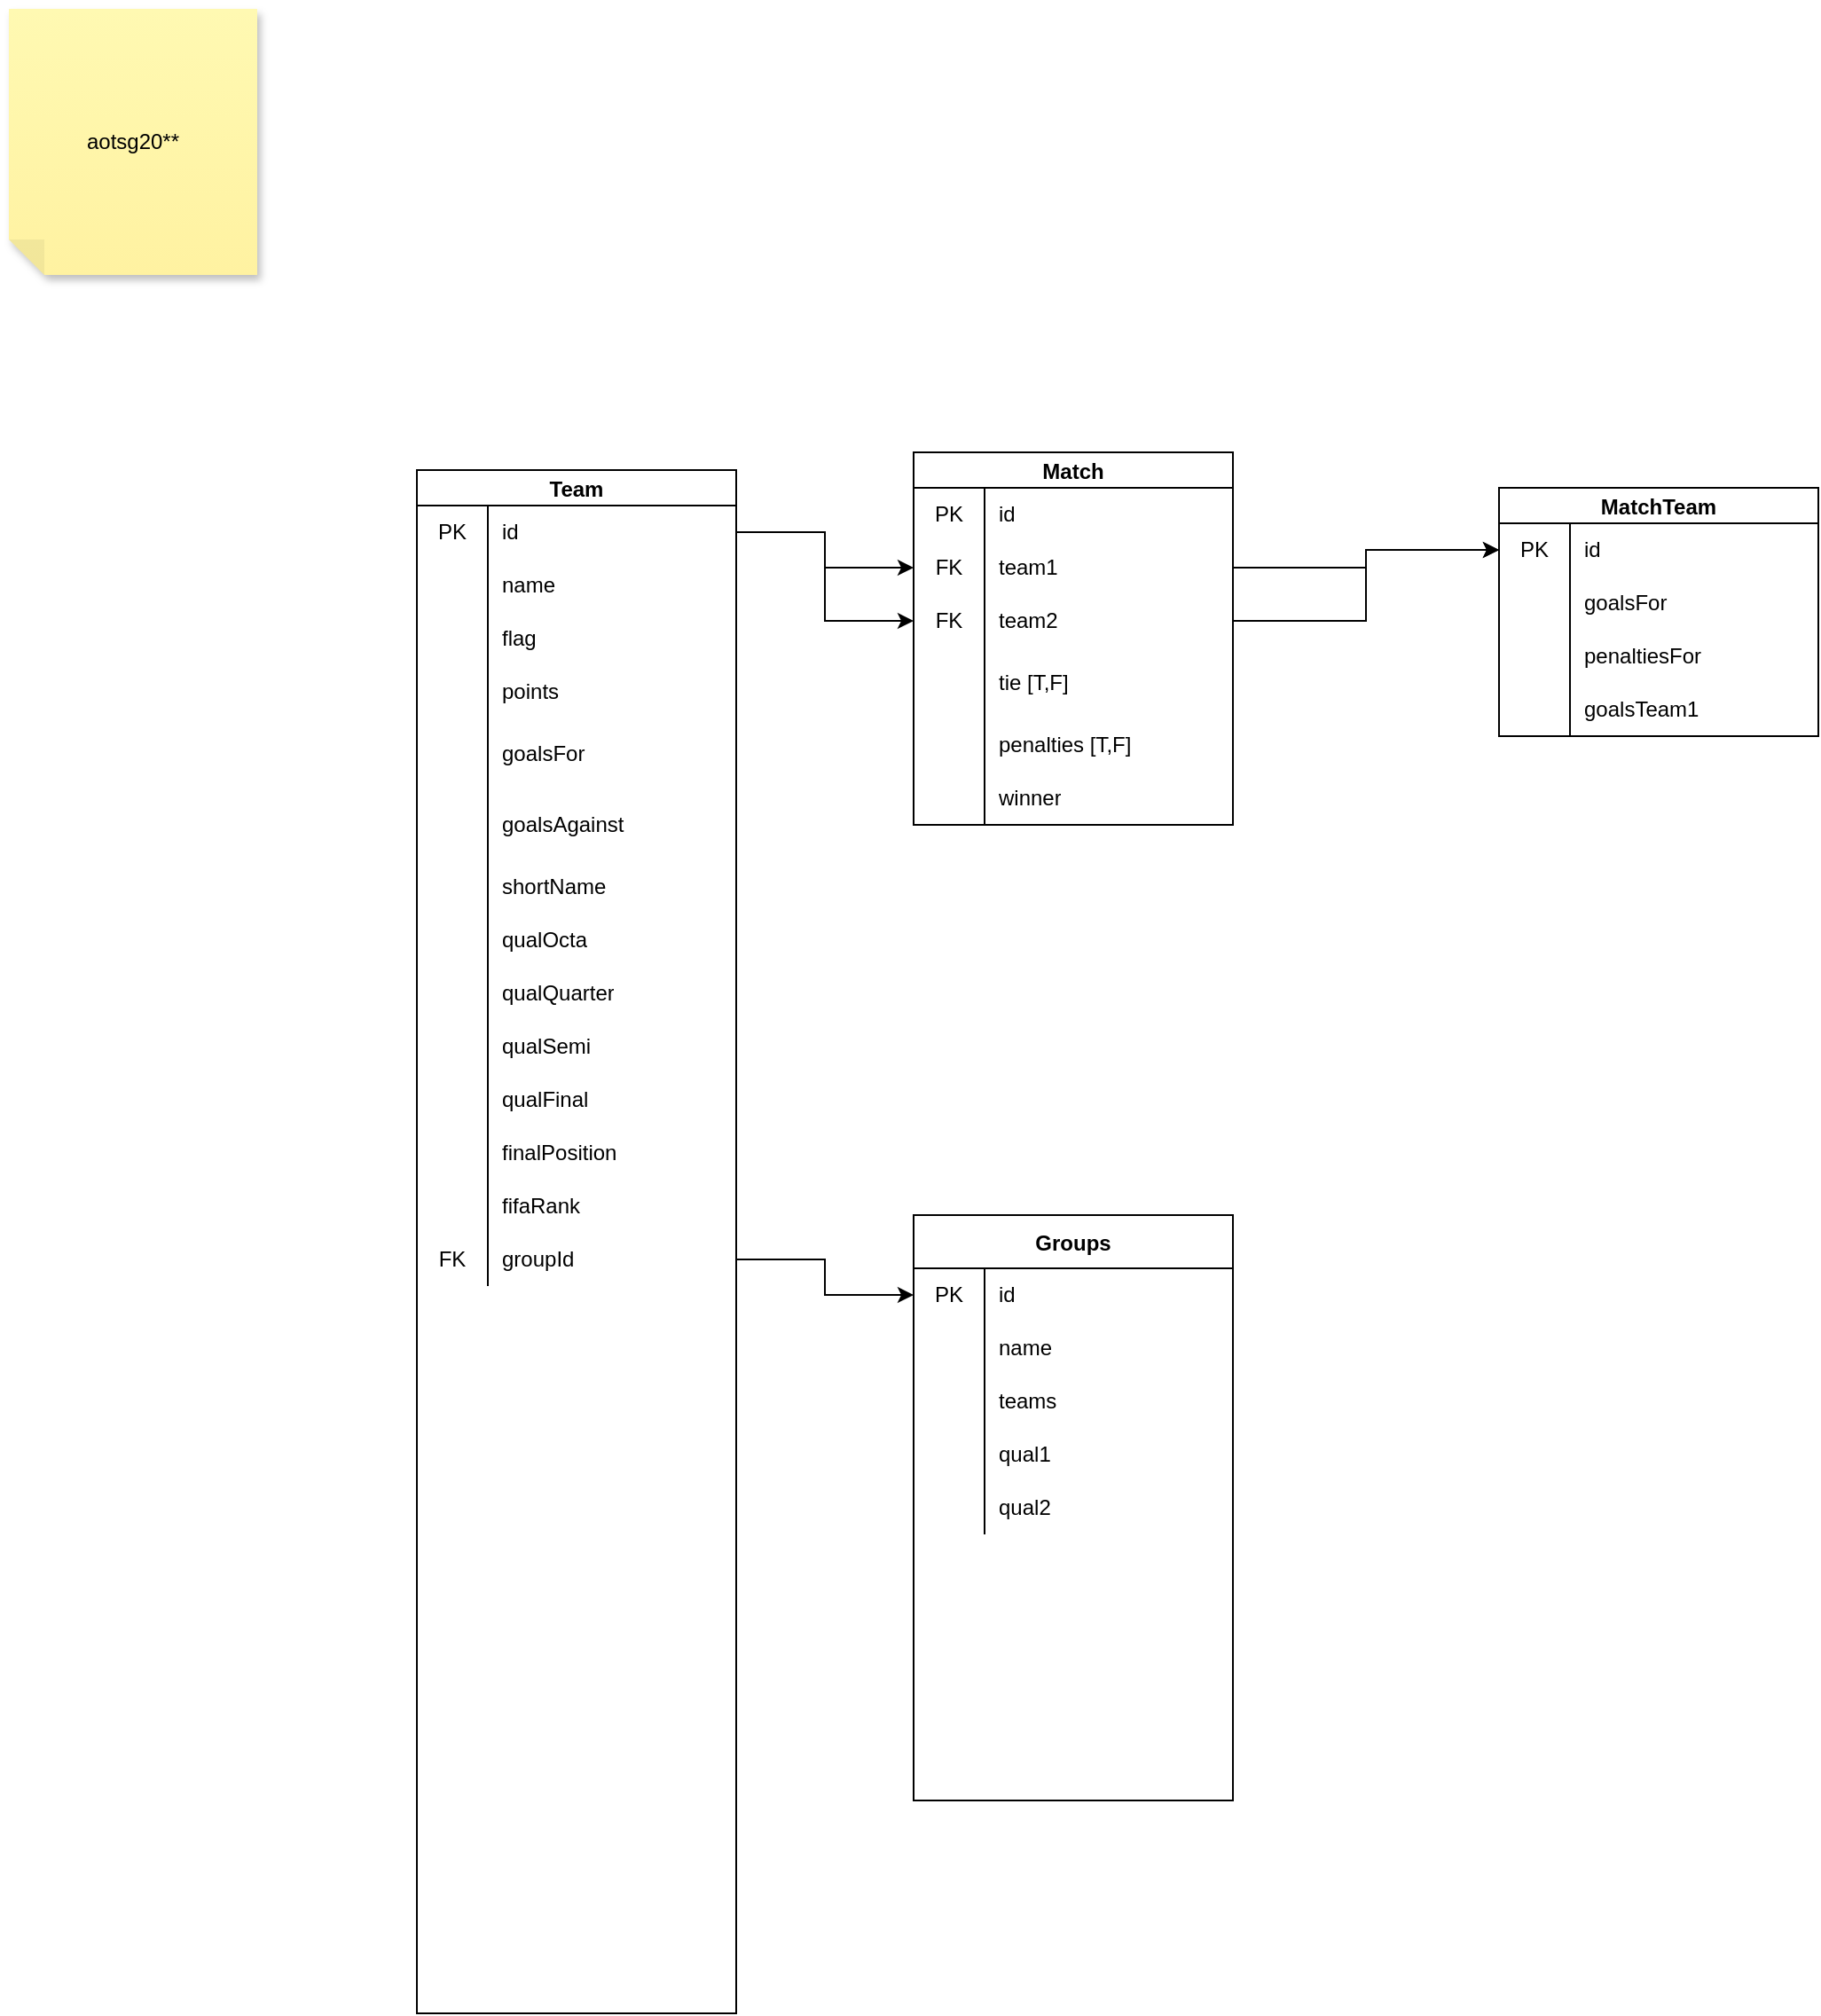 <mxfile version="20.2.3" type="device"><diagram id="C5RBs43oDa-KdzZeNtuy" name="Page-1"><mxGraphModel dx="2188" dy="1172" grid="1" gridSize="10" guides="1" tooltips="1" connect="1" arrows="1" fold="1" page="1" pageScale="1" pageWidth="827" pageHeight="1169" math="0" shadow="0"><root><mxCell id="WIyWlLk6GJQsqaUBKTNV-0"/><mxCell id="WIyWlLk6GJQsqaUBKTNV-1" parent="WIyWlLk6GJQsqaUBKTNV-0"/><mxCell id="It_M5-8uC_Bjknl0EUBr-2" value="Team" style="shape=table;startSize=20;container=1;collapsible=0;childLayout=tableLayout;fixedRows=1;rowLines=0;fontStyle=1;" vertex="1" parent="WIyWlLk6GJQsqaUBKTNV-1"><mxGeometry x="240" y="270" width="180" height="870" as="geometry"/></mxCell><mxCell id="It_M5-8uC_Bjknl0EUBr-3" value="" style="shape=tableRow;horizontal=0;startSize=0;swimlaneHead=0;swimlaneBody=0;top=0;left=0;bottom=0;right=0;collapsible=0;dropTarget=0;fillColor=none;points=[[0,0.5],[1,0.5]];portConstraint=eastwest;" vertex="1" parent="It_M5-8uC_Bjknl0EUBr-2"><mxGeometry y="20" width="180" height="30" as="geometry"/></mxCell><mxCell id="It_M5-8uC_Bjknl0EUBr-4" value="PK" style="shape=partialRectangle;html=1;whiteSpace=wrap;connectable=0;fillColor=none;top=0;left=0;bottom=0;right=0;overflow=hidden;pointerEvents=1;" vertex="1" parent="It_M5-8uC_Bjknl0EUBr-3"><mxGeometry width="40" height="30" as="geometry"><mxRectangle width="40" height="30" as="alternateBounds"/></mxGeometry></mxCell><mxCell id="It_M5-8uC_Bjknl0EUBr-5" value="id" style="shape=partialRectangle;html=1;whiteSpace=wrap;connectable=0;fillColor=none;top=0;left=0;bottom=0;right=0;align=left;spacingLeft=6;overflow=hidden;" vertex="1" parent="It_M5-8uC_Bjknl0EUBr-3"><mxGeometry x="40" width="140" height="30" as="geometry"><mxRectangle width="140" height="30" as="alternateBounds"/></mxGeometry></mxCell><mxCell id="It_M5-8uC_Bjknl0EUBr-6" value="" style="shape=tableRow;horizontal=0;startSize=0;swimlaneHead=0;swimlaneBody=0;top=0;left=0;bottom=0;right=0;collapsible=0;dropTarget=0;fillColor=none;points=[[0,0.5],[1,0.5]];portConstraint=eastwest;" vertex="1" parent="It_M5-8uC_Bjknl0EUBr-2"><mxGeometry y="50" width="180" height="30" as="geometry"/></mxCell><mxCell id="It_M5-8uC_Bjknl0EUBr-7" value="" style="shape=partialRectangle;html=1;whiteSpace=wrap;connectable=0;fillColor=none;top=0;left=0;bottom=0;right=0;overflow=hidden;" vertex="1" parent="It_M5-8uC_Bjknl0EUBr-6"><mxGeometry width="40" height="30" as="geometry"><mxRectangle width="40" height="30" as="alternateBounds"/></mxGeometry></mxCell><mxCell id="It_M5-8uC_Bjknl0EUBr-8" value="name" style="shape=partialRectangle;html=1;whiteSpace=wrap;connectable=0;fillColor=none;top=0;left=0;bottom=0;right=0;align=left;spacingLeft=6;overflow=hidden;" vertex="1" parent="It_M5-8uC_Bjknl0EUBr-6"><mxGeometry x="40" width="140" height="30" as="geometry"><mxRectangle width="140" height="30" as="alternateBounds"/></mxGeometry></mxCell><mxCell id="It_M5-8uC_Bjknl0EUBr-9" value="" style="shape=tableRow;horizontal=0;startSize=0;swimlaneHead=0;swimlaneBody=0;top=0;left=0;bottom=0;right=0;collapsible=0;dropTarget=0;fillColor=none;points=[[0,0.5],[1,0.5]];portConstraint=eastwest;" vertex="1" parent="It_M5-8uC_Bjknl0EUBr-2"><mxGeometry y="80" width="180" height="30" as="geometry"/></mxCell><mxCell id="It_M5-8uC_Bjknl0EUBr-10" value="" style="shape=partialRectangle;html=1;whiteSpace=wrap;connectable=0;fillColor=none;top=0;left=0;bottom=0;right=0;overflow=hidden;" vertex="1" parent="It_M5-8uC_Bjknl0EUBr-9"><mxGeometry width="40" height="30" as="geometry"><mxRectangle width="40" height="30" as="alternateBounds"/></mxGeometry></mxCell><mxCell id="It_M5-8uC_Bjknl0EUBr-11" value="flag" style="shape=partialRectangle;html=1;whiteSpace=wrap;connectable=0;fillColor=none;top=0;left=0;bottom=0;right=0;align=left;spacingLeft=6;overflow=hidden;" vertex="1" parent="It_M5-8uC_Bjknl0EUBr-9"><mxGeometry x="40" width="140" height="30" as="geometry"><mxRectangle width="140" height="30" as="alternateBounds"/></mxGeometry></mxCell><mxCell id="It_M5-8uC_Bjknl0EUBr-17" value="" style="shape=tableRow;horizontal=0;startSize=0;swimlaneHead=0;swimlaneBody=0;top=0;left=0;bottom=0;right=0;collapsible=0;dropTarget=0;fillColor=none;points=[[0,0.5],[1,0.5]];portConstraint=eastwest;" vertex="1" parent="It_M5-8uC_Bjknl0EUBr-2"><mxGeometry y="110" width="180" height="30" as="geometry"/></mxCell><mxCell id="It_M5-8uC_Bjknl0EUBr-18" value="" style="shape=partialRectangle;html=1;whiteSpace=wrap;connectable=0;fillColor=none;top=0;left=0;bottom=0;right=0;overflow=hidden;" vertex="1" parent="It_M5-8uC_Bjknl0EUBr-17"><mxGeometry width="40" height="30" as="geometry"><mxRectangle width="40" height="30" as="alternateBounds"/></mxGeometry></mxCell><mxCell id="It_M5-8uC_Bjknl0EUBr-19" value="points" style="shape=partialRectangle;html=1;whiteSpace=wrap;connectable=0;fillColor=none;top=0;left=0;bottom=0;right=0;align=left;spacingLeft=6;overflow=hidden;" vertex="1" parent="It_M5-8uC_Bjknl0EUBr-17"><mxGeometry x="40" width="140" height="30" as="geometry"><mxRectangle width="140" height="30" as="alternateBounds"/></mxGeometry></mxCell><mxCell id="It_M5-8uC_Bjknl0EUBr-20" value="" style="shape=tableRow;horizontal=0;startSize=0;swimlaneHead=0;swimlaneBody=0;top=0;left=0;bottom=0;right=0;collapsible=0;dropTarget=0;fillColor=none;points=[[0,0.5],[1,0.5]];portConstraint=eastwest;" vertex="1" parent="It_M5-8uC_Bjknl0EUBr-2"><mxGeometry y="140" width="180" height="40" as="geometry"/></mxCell><mxCell id="It_M5-8uC_Bjknl0EUBr-21" value="" style="shape=partialRectangle;html=1;whiteSpace=wrap;connectable=0;fillColor=none;top=0;left=0;bottom=0;right=0;overflow=hidden;" vertex="1" parent="It_M5-8uC_Bjknl0EUBr-20"><mxGeometry width="40" height="40" as="geometry"><mxRectangle width="40" height="40" as="alternateBounds"/></mxGeometry></mxCell><mxCell id="It_M5-8uC_Bjknl0EUBr-22" value="goalsFor" style="shape=partialRectangle;html=1;whiteSpace=wrap;connectable=0;fillColor=none;top=0;left=0;bottom=0;right=0;align=left;spacingLeft=6;overflow=hidden;" vertex="1" parent="It_M5-8uC_Bjknl0EUBr-20"><mxGeometry x="40" width="140" height="40" as="geometry"><mxRectangle width="140" height="40" as="alternateBounds"/></mxGeometry></mxCell><mxCell id="It_M5-8uC_Bjknl0EUBr-23" value="" style="shape=tableRow;horizontal=0;startSize=0;swimlaneHead=0;swimlaneBody=0;top=0;left=0;bottom=0;right=0;collapsible=0;dropTarget=0;fillColor=none;points=[[0,0.5],[1,0.5]];portConstraint=eastwest;" vertex="1" parent="It_M5-8uC_Bjknl0EUBr-2"><mxGeometry y="180" width="180" height="40" as="geometry"/></mxCell><mxCell id="It_M5-8uC_Bjknl0EUBr-24" value="" style="shape=partialRectangle;html=1;whiteSpace=wrap;connectable=0;fillColor=none;top=0;left=0;bottom=0;right=0;overflow=hidden;" vertex="1" parent="It_M5-8uC_Bjknl0EUBr-23"><mxGeometry width="40" height="40" as="geometry"><mxRectangle width="40" height="40" as="alternateBounds"/></mxGeometry></mxCell><mxCell id="It_M5-8uC_Bjknl0EUBr-25" value="goalsAgainst" style="shape=partialRectangle;html=1;whiteSpace=wrap;connectable=0;fillColor=none;top=0;left=0;bottom=0;right=0;align=left;spacingLeft=6;overflow=hidden;" vertex="1" parent="It_M5-8uC_Bjknl0EUBr-23"><mxGeometry x="40" width="140" height="40" as="geometry"><mxRectangle width="140" height="40" as="alternateBounds"/></mxGeometry></mxCell><mxCell id="It_M5-8uC_Bjknl0EUBr-26" value="" style="shape=tableRow;horizontal=0;startSize=0;swimlaneHead=0;swimlaneBody=0;top=0;left=0;bottom=0;right=0;collapsible=0;dropTarget=0;fillColor=none;points=[[0,0.5],[1,0.5]];portConstraint=eastwest;" vertex="1" parent="It_M5-8uC_Bjknl0EUBr-2"><mxGeometry y="220" width="180" height="30" as="geometry"/></mxCell><mxCell id="It_M5-8uC_Bjknl0EUBr-27" value="" style="shape=partialRectangle;html=1;whiteSpace=wrap;connectable=0;fillColor=none;top=0;left=0;bottom=0;right=0;overflow=hidden;" vertex="1" parent="It_M5-8uC_Bjknl0EUBr-26"><mxGeometry width="40" height="30" as="geometry"><mxRectangle width="40" height="30" as="alternateBounds"/></mxGeometry></mxCell><mxCell id="It_M5-8uC_Bjknl0EUBr-28" value="shortName" style="shape=partialRectangle;html=1;whiteSpace=wrap;connectable=0;fillColor=none;top=0;left=0;bottom=0;right=0;align=left;spacingLeft=6;overflow=hidden;" vertex="1" parent="It_M5-8uC_Bjknl0EUBr-26"><mxGeometry x="40" width="140" height="30" as="geometry"><mxRectangle width="140" height="30" as="alternateBounds"/></mxGeometry></mxCell><mxCell id="It_M5-8uC_Bjknl0EUBr-32" value="" style="shape=tableRow;horizontal=0;startSize=0;swimlaneHead=0;swimlaneBody=0;top=0;left=0;bottom=0;right=0;collapsible=0;dropTarget=0;fillColor=none;points=[[0,0.5],[1,0.5]];portConstraint=eastwest;" vertex="1" parent="It_M5-8uC_Bjknl0EUBr-2"><mxGeometry y="250" width="180" height="30" as="geometry"/></mxCell><mxCell id="It_M5-8uC_Bjknl0EUBr-33" value="" style="shape=partialRectangle;html=1;whiteSpace=wrap;connectable=0;fillColor=none;top=0;left=0;bottom=0;right=0;overflow=hidden;" vertex="1" parent="It_M5-8uC_Bjknl0EUBr-32"><mxGeometry width="40" height="30" as="geometry"><mxRectangle width="40" height="30" as="alternateBounds"/></mxGeometry></mxCell><mxCell id="It_M5-8uC_Bjknl0EUBr-34" value="qualOcta" style="shape=partialRectangle;html=1;whiteSpace=wrap;connectable=0;fillColor=none;top=0;left=0;bottom=0;right=0;align=left;spacingLeft=6;overflow=hidden;" vertex="1" parent="It_M5-8uC_Bjknl0EUBr-32"><mxGeometry x="40" width="140" height="30" as="geometry"><mxRectangle width="140" height="30" as="alternateBounds"/></mxGeometry></mxCell><mxCell id="It_M5-8uC_Bjknl0EUBr-35" value="" style="shape=tableRow;horizontal=0;startSize=0;swimlaneHead=0;swimlaneBody=0;top=0;left=0;bottom=0;right=0;collapsible=0;dropTarget=0;fillColor=none;points=[[0,0.5],[1,0.5]];portConstraint=eastwest;" vertex="1" parent="It_M5-8uC_Bjknl0EUBr-2"><mxGeometry y="280" width="180" height="30" as="geometry"/></mxCell><mxCell id="It_M5-8uC_Bjknl0EUBr-36" value="" style="shape=partialRectangle;html=1;whiteSpace=wrap;connectable=0;fillColor=none;top=0;left=0;bottom=0;right=0;overflow=hidden;" vertex="1" parent="It_M5-8uC_Bjknl0EUBr-35"><mxGeometry width="40" height="30" as="geometry"><mxRectangle width="40" height="30" as="alternateBounds"/></mxGeometry></mxCell><mxCell id="It_M5-8uC_Bjknl0EUBr-37" value="qualQuarter" style="shape=partialRectangle;html=1;whiteSpace=wrap;connectable=0;fillColor=none;top=0;left=0;bottom=0;right=0;align=left;spacingLeft=6;overflow=hidden;" vertex="1" parent="It_M5-8uC_Bjknl0EUBr-35"><mxGeometry x="40" width="140" height="30" as="geometry"><mxRectangle width="140" height="30" as="alternateBounds"/></mxGeometry></mxCell><mxCell id="It_M5-8uC_Bjknl0EUBr-38" value="" style="shape=tableRow;horizontal=0;startSize=0;swimlaneHead=0;swimlaneBody=0;top=0;left=0;bottom=0;right=0;collapsible=0;dropTarget=0;fillColor=none;points=[[0,0.5],[1,0.5]];portConstraint=eastwest;" vertex="1" parent="It_M5-8uC_Bjknl0EUBr-2"><mxGeometry y="310" width="180" height="30" as="geometry"/></mxCell><mxCell id="It_M5-8uC_Bjknl0EUBr-39" value="" style="shape=partialRectangle;html=1;whiteSpace=wrap;connectable=0;fillColor=none;top=0;left=0;bottom=0;right=0;overflow=hidden;" vertex="1" parent="It_M5-8uC_Bjknl0EUBr-38"><mxGeometry width="40" height="30" as="geometry"><mxRectangle width="40" height="30" as="alternateBounds"/></mxGeometry></mxCell><mxCell id="It_M5-8uC_Bjknl0EUBr-40" value="qualSemi" style="shape=partialRectangle;html=1;whiteSpace=wrap;connectable=0;fillColor=none;top=0;left=0;bottom=0;right=0;align=left;spacingLeft=6;overflow=hidden;" vertex="1" parent="It_M5-8uC_Bjknl0EUBr-38"><mxGeometry x="40" width="140" height="30" as="geometry"><mxRectangle width="140" height="30" as="alternateBounds"/></mxGeometry></mxCell><mxCell id="It_M5-8uC_Bjknl0EUBr-41" value="" style="shape=tableRow;horizontal=0;startSize=0;swimlaneHead=0;swimlaneBody=0;top=0;left=0;bottom=0;right=0;collapsible=0;dropTarget=0;fillColor=none;points=[[0,0.5],[1,0.5]];portConstraint=eastwest;" vertex="1" parent="It_M5-8uC_Bjknl0EUBr-2"><mxGeometry y="340" width="180" height="30" as="geometry"/></mxCell><mxCell id="It_M5-8uC_Bjknl0EUBr-42" value="" style="shape=partialRectangle;html=1;whiteSpace=wrap;connectable=0;fillColor=none;top=0;left=0;bottom=0;right=0;overflow=hidden;" vertex="1" parent="It_M5-8uC_Bjknl0EUBr-41"><mxGeometry width="40" height="30" as="geometry"><mxRectangle width="40" height="30" as="alternateBounds"/></mxGeometry></mxCell><mxCell id="It_M5-8uC_Bjknl0EUBr-43" value="qualFinal" style="shape=partialRectangle;html=1;whiteSpace=wrap;connectable=0;fillColor=none;top=0;left=0;bottom=0;right=0;align=left;spacingLeft=6;overflow=hidden;" vertex="1" parent="It_M5-8uC_Bjknl0EUBr-41"><mxGeometry x="40" width="140" height="30" as="geometry"><mxRectangle width="140" height="30" as="alternateBounds"/></mxGeometry></mxCell><mxCell id="It_M5-8uC_Bjknl0EUBr-44" value="" style="shape=tableRow;horizontal=0;startSize=0;swimlaneHead=0;swimlaneBody=0;top=0;left=0;bottom=0;right=0;collapsible=0;dropTarget=0;fillColor=none;points=[[0,0.5],[1,0.5]];portConstraint=eastwest;" vertex="1" parent="It_M5-8uC_Bjknl0EUBr-2"><mxGeometry y="370" width="180" height="30" as="geometry"/></mxCell><mxCell id="It_M5-8uC_Bjknl0EUBr-45" value="" style="shape=partialRectangle;html=1;whiteSpace=wrap;connectable=0;fillColor=none;top=0;left=0;bottom=0;right=0;overflow=hidden;" vertex="1" parent="It_M5-8uC_Bjknl0EUBr-44"><mxGeometry width="40" height="30" as="geometry"><mxRectangle width="40" height="30" as="alternateBounds"/></mxGeometry></mxCell><mxCell id="It_M5-8uC_Bjknl0EUBr-46" value="finalPosition" style="shape=partialRectangle;html=1;whiteSpace=wrap;connectable=0;fillColor=none;top=0;left=0;bottom=0;right=0;align=left;spacingLeft=6;overflow=hidden;" vertex="1" parent="It_M5-8uC_Bjknl0EUBr-44"><mxGeometry x="40" width="140" height="30" as="geometry"><mxRectangle width="140" height="30" as="alternateBounds"/></mxGeometry></mxCell><mxCell id="It_M5-8uC_Bjknl0EUBr-47" value="" style="shape=tableRow;horizontal=0;startSize=0;swimlaneHead=0;swimlaneBody=0;top=0;left=0;bottom=0;right=0;collapsible=0;dropTarget=0;fillColor=none;points=[[0,0.5],[1,0.5]];portConstraint=eastwest;" vertex="1" parent="It_M5-8uC_Bjknl0EUBr-2"><mxGeometry y="400" width="180" height="30" as="geometry"/></mxCell><mxCell id="It_M5-8uC_Bjknl0EUBr-48" value="" style="shape=partialRectangle;html=1;whiteSpace=wrap;connectable=0;fillColor=none;top=0;left=0;bottom=0;right=0;overflow=hidden;" vertex="1" parent="It_M5-8uC_Bjknl0EUBr-47"><mxGeometry width="40" height="30" as="geometry"><mxRectangle width="40" height="30" as="alternateBounds"/></mxGeometry></mxCell><mxCell id="It_M5-8uC_Bjknl0EUBr-49" value="fifaRank" style="shape=partialRectangle;html=1;whiteSpace=wrap;connectable=0;fillColor=none;top=0;left=0;bottom=0;right=0;align=left;spacingLeft=6;overflow=hidden;" vertex="1" parent="It_M5-8uC_Bjknl0EUBr-47"><mxGeometry x="40" width="140" height="30" as="geometry"><mxRectangle width="140" height="30" as="alternateBounds"/></mxGeometry></mxCell><mxCell id="It_M5-8uC_Bjknl0EUBr-103" value="" style="shape=tableRow;horizontal=0;startSize=0;swimlaneHead=0;swimlaneBody=0;top=0;left=0;bottom=0;right=0;collapsible=0;dropTarget=0;fillColor=none;points=[[0,0.5],[1,0.5]];portConstraint=eastwest;" vertex="1" parent="It_M5-8uC_Bjknl0EUBr-2"><mxGeometry y="430" width="180" height="30" as="geometry"/></mxCell><mxCell id="It_M5-8uC_Bjknl0EUBr-104" value="FK" style="shape=partialRectangle;html=1;whiteSpace=wrap;connectable=0;fillColor=none;top=0;left=0;bottom=0;right=0;overflow=hidden;" vertex="1" parent="It_M5-8uC_Bjknl0EUBr-103"><mxGeometry width="40" height="30" as="geometry"><mxRectangle width="40" height="30" as="alternateBounds"/></mxGeometry></mxCell><mxCell id="It_M5-8uC_Bjknl0EUBr-105" value="groupId" style="shape=partialRectangle;html=1;whiteSpace=wrap;connectable=0;fillColor=none;top=0;left=0;bottom=0;right=0;align=left;spacingLeft=6;overflow=hidden;" vertex="1" parent="It_M5-8uC_Bjknl0EUBr-103"><mxGeometry x="40" width="140" height="30" as="geometry"><mxRectangle width="140" height="30" as="alternateBounds"/></mxGeometry></mxCell><mxCell id="It_M5-8uC_Bjknl0EUBr-90" value="Groups" style="shape=table;startSize=30;container=1;collapsible=0;childLayout=tableLayout;fixedRows=1;rowLines=0;fontStyle=1;" vertex="1" parent="WIyWlLk6GJQsqaUBKTNV-1"><mxGeometry x="520" y="690" width="180" height="330" as="geometry"/></mxCell><mxCell id="It_M5-8uC_Bjknl0EUBr-91" value="" style="shape=tableRow;horizontal=0;startSize=0;swimlaneHead=0;swimlaneBody=0;top=0;left=0;bottom=0;right=0;collapsible=0;dropTarget=0;fillColor=none;points=[[0,0.5],[1,0.5]];portConstraint=eastwest;" vertex="1" parent="It_M5-8uC_Bjknl0EUBr-90"><mxGeometry y="30" width="180" height="30" as="geometry"/></mxCell><mxCell id="It_M5-8uC_Bjknl0EUBr-92" value="PK" style="shape=partialRectangle;html=1;whiteSpace=wrap;connectable=0;fillColor=none;top=0;left=0;bottom=0;right=0;overflow=hidden;pointerEvents=1;" vertex="1" parent="It_M5-8uC_Bjknl0EUBr-91"><mxGeometry width="40" height="30" as="geometry"><mxRectangle width="40" height="30" as="alternateBounds"/></mxGeometry></mxCell><mxCell id="It_M5-8uC_Bjknl0EUBr-93" value="id" style="shape=partialRectangle;html=1;whiteSpace=wrap;connectable=0;fillColor=none;top=0;left=0;bottom=0;right=0;align=left;spacingLeft=6;overflow=hidden;" vertex="1" parent="It_M5-8uC_Bjknl0EUBr-91"><mxGeometry x="40" width="140" height="30" as="geometry"><mxRectangle width="140" height="30" as="alternateBounds"/></mxGeometry></mxCell><mxCell id="It_M5-8uC_Bjknl0EUBr-94" value="" style="shape=tableRow;horizontal=0;startSize=0;swimlaneHead=0;swimlaneBody=0;top=0;left=0;bottom=0;right=0;collapsible=0;dropTarget=0;fillColor=none;points=[[0,0.5],[1,0.5]];portConstraint=eastwest;" vertex="1" parent="It_M5-8uC_Bjknl0EUBr-90"><mxGeometry y="60" width="180" height="30" as="geometry"/></mxCell><mxCell id="It_M5-8uC_Bjknl0EUBr-95" value="" style="shape=partialRectangle;html=1;whiteSpace=wrap;connectable=0;fillColor=none;top=0;left=0;bottom=0;right=0;overflow=hidden;" vertex="1" parent="It_M5-8uC_Bjknl0EUBr-94"><mxGeometry width="40" height="30" as="geometry"><mxRectangle width="40" height="30" as="alternateBounds"/></mxGeometry></mxCell><mxCell id="It_M5-8uC_Bjknl0EUBr-96" value="name" style="shape=partialRectangle;html=1;whiteSpace=wrap;connectable=0;fillColor=none;top=0;left=0;bottom=0;right=0;align=left;spacingLeft=6;overflow=hidden;" vertex="1" parent="It_M5-8uC_Bjknl0EUBr-94"><mxGeometry x="40" width="140" height="30" as="geometry"><mxRectangle width="140" height="30" as="alternateBounds"/></mxGeometry></mxCell><mxCell id="It_M5-8uC_Bjknl0EUBr-97" value="" style="shape=tableRow;horizontal=0;startSize=0;swimlaneHead=0;swimlaneBody=0;top=0;left=0;bottom=0;right=0;collapsible=0;dropTarget=0;fillColor=none;points=[[0,0.5],[1,0.5]];portConstraint=eastwest;" vertex="1" parent="It_M5-8uC_Bjknl0EUBr-90"><mxGeometry y="90" width="180" height="30" as="geometry"/></mxCell><mxCell id="It_M5-8uC_Bjknl0EUBr-98" value="" style="shape=partialRectangle;html=1;whiteSpace=wrap;connectable=0;fillColor=none;top=0;left=0;bottom=0;right=0;overflow=hidden;" vertex="1" parent="It_M5-8uC_Bjknl0EUBr-97"><mxGeometry width="40" height="30" as="geometry"><mxRectangle width="40" height="30" as="alternateBounds"/></mxGeometry></mxCell><mxCell id="It_M5-8uC_Bjknl0EUBr-99" value="teams" style="shape=partialRectangle;html=1;whiteSpace=wrap;connectable=0;fillColor=none;top=0;left=0;bottom=0;right=0;align=left;spacingLeft=6;overflow=hidden;" vertex="1" parent="It_M5-8uC_Bjknl0EUBr-97"><mxGeometry x="40" width="140" height="30" as="geometry"><mxRectangle width="140" height="30" as="alternateBounds"/></mxGeometry></mxCell><mxCell id="It_M5-8uC_Bjknl0EUBr-106" value="" style="shape=tableRow;horizontal=0;startSize=0;swimlaneHead=0;swimlaneBody=0;top=0;left=0;bottom=0;right=0;collapsible=0;dropTarget=0;fillColor=none;points=[[0,0.5],[1,0.5]];portConstraint=eastwest;" vertex="1" parent="It_M5-8uC_Bjknl0EUBr-90"><mxGeometry y="120" width="180" height="30" as="geometry"/></mxCell><mxCell id="It_M5-8uC_Bjknl0EUBr-107" value="" style="shape=partialRectangle;html=1;whiteSpace=wrap;connectable=0;fillColor=none;top=0;left=0;bottom=0;right=0;overflow=hidden;" vertex="1" parent="It_M5-8uC_Bjknl0EUBr-106"><mxGeometry width="40" height="30" as="geometry"><mxRectangle width="40" height="30" as="alternateBounds"/></mxGeometry></mxCell><mxCell id="It_M5-8uC_Bjknl0EUBr-108" value="qual1" style="shape=partialRectangle;html=1;whiteSpace=wrap;connectable=0;fillColor=none;top=0;left=0;bottom=0;right=0;align=left;spacingLeft=6;overflow=hidden;" vertex="1" parent="It_M5-8uC_Bjknl0EUBr-106"><mxGeometry x="40" width="140" height="30" as="geometry"><mxRectangle width="140" height="30" as="alternateBounds"/></mxGeometry></mxCell><mxCell id="It_M5-8uC_Bjknl0EUBr-109" value="" style="shape=tableRow;horizontal=0;startSize=0;swimlaneHead=0;swimlaneBody=0;top=0;left=0;bottom=0;right=0;collapsible=0;dropTarget=0;fillColor=none;points=[[0,0.5],[1,0.5]];portConstraint=eastwest;" vertex="1" parent="It_M5-8uC_Bjknl0EUBr-90"><mxGeometry y="150" width="180" height="30" as="geometry"/></mxCell><mxCell id="It_M5-8uC_Bjknl0EUBr-110" value="" style="shape=partialRectangle;html=1;whiteSpace=wrap;connectable=0;fillColor=none;top=0;left=0;bottom=0;right=0;overflow=hidden;" vertex="1" parent="It_M5-8uC_Bjknl0EUBr-109"><mxGeometry width="40" height="30" as="geometry"><mxRectangle width="40" height="30" as="alternateBounds"/></mxGeometry></mxCell><mxCell id="It_M5-8uC_Bjknl0EUBr-111" value="qual2" style="shape=partialRectangle;html=1;whiteSpace=wrap;connectable=0;fillColor=none;top=0;left=0;bottom=0;right=0;align=left;spacingLeft=6;overflow=hidden;" vertex="1" parent="It_M5-8uC_Bjknl0EUBr-109"><mxGeometry x="40" width="140" height="30" as="geometry"><mxRectangle width="140" height="30" as="alternateBounds"/></mxGeometry></mxCell><mxCell id="It_M5-8uC_Bjknl0EUBr-113" value="&lt;br&gt;" style="edgeStyle=orthogonalEdgeStyle;rounded=0;orthogonalLoop=1;jettySize=auto;html=1;exitX=1;exitY=0.5;exitDx=0;exitDy=0;entryX=0;entryY=0.5;entryDx=0;entryDy=0;" edge="1" parent="WIyWlLk6GJQsqaUBKTNV-1" source="It_M5-8uC_Bjknl0EUBr-103" target="It_M5-8uC_Bjknl0EUBr-91"><mxGeometry relative="1" as="geometry"/></mxCell><mxCell id="It_M5-8uC_Bjknl0EUBr-114" value="Match" style="shape=table;startSize=20;container=1;collapsible=0;childLayout=tableLayout;fixedRows=1;rowLines=0;fontStyle=1;" vertex="1" parent="WIyWlLk6GJQsqaUBKTNV-1"><mxGeometry x="520" y="260" width="180" height="210" as="geometry"/></mxCell><mxCell id="It_M5-8uC_Bjknl0EUBr-115" value="" style="shape=tableRow;horizontal=0;startSize=0;swimlaneHead=0;swimlaneBody=0;top=0;left=0;bottom=0;right=0;collapsible=0;dropTarget=0;fillColor=none;points=[[0,0.5],[1,0.5]];portConstraint=eastwest;" vertex="1" parent="It_M5-8uC_Bjknl0EUBr-114"><mxGeometry y="20" width="180" height="30" as="geometry"/></mxCell><mxCell id="It_M5-8uC_Bjknl0EUBr-116" value="PK" style="shape=partialRectangle;html=1;whiteSpace=wrap;connectable=0;fillColor=none;top=0;left=0;bottom=0;right=0;overflow=hidden;pointerEvents=1;" vertex="1" parent="It_M5-8uC_Bjknl0EUBr-115"><mxGeometry width="40" height="30" as="geometry"><mxRectangle width="40" height="30" as="alternateBounds"/></mxGeometry></mxCell><mxCell id="It_M5-8uC_Bjknl0EUBr-117" value="id" style="shape=partialRectangle;html=1;whiteSpace=wrap;connectable=0;fillColor=none;top=0;left=0;bottom=0;right=0;align=left;spacingLeft=6;overflow=hidden;" vertex="1" parent="It_M5-8uC_Bjknl0EUBr-115"><mxGeometry x="40" width="140" height="30" as="geometry"><mxRectangle width="140" height="30" as="alternateBounds"/></mxGeometry></mxCell><mxCell id="It_M5-8uC_Bjknl0EUBr-118" value="" style="shape=tableRow;horizontal=0;startSize=0;swimlaneHead=0;swimlaneBody=0;top=0;left=0;bottom=0;right=0;collapsible=0;dropTarget=0;fillColor=none;points=[[0,0.5],[1,0.5]];portConstraint=eastwest;" vertex="1" parent="It_M5-8uC_Bjknl0EUBr-114"><mxGeometry y="50" width="180" height="30" as="geometry"/></mxCell><mxCell id="It_M5-8uC_Bjknl0EUBr-119" value="FK" style="shape=partialRectangle;html=1;whiteSpace=wrap;connectable=0;fillColor=none;top=0;left=0;bottom=0;right=0;overflow=hidden;" vertex="1" parent="It_M5-8uC_Bjknl0EUBr-118"><mxGeometry width="40" height="30" as="geometry"><mxRectangle width="40" height="30" as="alternateBounds"/></mxGeometry></mxCell><mxCell id="It_M5-8uC_Bjknl0EUBr-120" value="team1" style="shape=partialRectangle;html=1;whiteSpace=wrap;connectable=0;fillColor=none;top=0;left=0;bottom=0;right=0;align=left;spacingLeft=6;overflow=hidden;" vertex="1" parent="It_M5-8uC_Bjknl0EUBr-118"><mxGeometry x="40" width="140" height="30" as="geometry"><mxRectangle width="140" height="30" as="alternateBounds"/></mxGeometry></mxCell><mxCell id="It_M5-8uC_Bjknl0EUBr-121" value="" style="shape=tableRow;horizontal=0;startSize=0;swimlaneHead=0;swimlaneBody=0;top=0;left=0;bottom=0;right=0;collapsible=0;dropTarget=0;fillColor=none;points=[[0,0.5],[1,0.5]];portConstraint=eastwest;" vertex="1" parent="It_M5-8uC_Bjknl0EUBr-114"><mxGeometry y="80" width="180" height="30" as="geometry"/></mxCell><mxCell id="It_M5-8uC_Bjknl0EUBr-122" value="FK" style="shape=partialRectangle;html=1;whiteSpace=wrap;connectable=0;fillColor=none;top=0;left=0;bottom=0;right=0;overflow=hidden;" vertex="1" parent="It_M5-8uC_Bjknl0EUBr-121"><mxGeometry width="40" height="30" as="geometry"><mxRectangle width="40" height="30" as="alternateBounds"/></mxGeometry></mxCell><mxCell id="It_M5-8uC_Bjknl0EUBr-123" value="team2" style="shape=partialRectangle;html=1;whiteSpace=wrap;connectable=0;fillColor=none;top=0;left=0;bottom=0;right=0;align=left;spacingLeft=6;overflow=hidden;" vertex="1" parent="It_M5-8uC_Bjknl0EUBr-121"><mxGeometry x="40" width="140" height="30" as="geometry"><mxRectangle width="140" height="30" as="alternateBounds"/></mxGeometry></mxCell><mxCell id="It_M5-8uC_Bjknl0EUBr-130" value="" style="shape=tableRow;horizontal=0;startSize=0;swimlaneHead=0;swimlaneBody=0;top=0;left=0;bottom=0;right=0;collapsible=0;dropTarget=0;fillColor=none;points=[[0,0.5],[1,0.5]];portConstraint=eastwest;" vertex="1" parent="It_M5-8uC_Bjknl0EUBr-114"><mxGeometry y="110" width="180" height="40" as="geometry"/></mxCell><mxCell id="It_M5-8uC_Bjknl0EUBr-131" value="" style="shape=partialRectangle;html=1;whiteSpace=wrap;connectable=0;fillColor=none;top=0;left=0;bottom=0;right=0;overflow=hidden;" vertex="1" parent="It_M5-8uC_Bjknl0EUBr-130"><mxGeometry width="40" height="40" as="geometry"><mxRectangle width="40" height="40" as="alternateBounds"/></mxGeometry></mxCell><mxCell id="It_M5-8uC_Bjknl0EUBr-132" value="tie [T,F]" style="shape=partialRectangle;html=1;whiteSpace=wrap;connectable=0;fillColor=none;top=0;left=0;bottom=0;right=0;align=left;spacingLeft=6;overflow=hidden;" vertex="1" parent="It_M5-8uC_Bjknl0EUBr-130"><mxGeometry x="40" width="140" height="40" as="geometry"><mxRectangle width="140" height="40" as="alternateBounds"/></mxGeometry></mxCell><mxCell id="It_M5-8uC_Bjknl0EUBr-133" value="" style="shape=tableRow;horizontal=0;startSize=0;swimlaneHead=0;swimlaneBody=0;top=0;left=0;bottom=0;right=0;collapsible=0;dropTarget=0;fillColor=none;points=[[0,0.5],[1,0.5]];portConstraint=eastwest;" vertex="1" parent="It_M5-8uC_Bjknl0EUBr-114"><mxGeometry y="150" width="180" height="30" as="geometry"/></mxCell><mxCell id="It_M5-8uC_Bjknl0EUBr-134" value="" style="shape=partialRectangle;html=1;whiteSpace=wrap;connectable=0;fillColor=none;top=0;left=0;bottom=0;right=0;overflow=hidden;" vertex="1" parent="It_M5-8uC_Bjknl0EUBr-133"><mxGeometry width="40" height="30" as="geometry"><mxRectangle width="40" height="30" as="alternateBounds"/></mxGeometry></mxCell><mxCell id="It_M5-8uC_Bjknl0EUBr-135" value="penalties [T,F]" style="shape=partialRectangle;html=1;whiteSpace=wrap;connectable=0;fillColor=none;top=0;left=0;bottom=0;right=0;align=left;spacingLeft=6;overflow=hidden;" vertex="1" parent="It_M5-8uC_Bjknl0EUBr-133"><mxGeometry x="40" width="140" height="30" as="geometry"><mxRectangle width="140" height="30" as="alternateBounds"/></mxGeometry></mxCell><mxCell id="It_M5-8uC_Bjknl0EUBr-142" value="" style="shape=tableRow;horizontal=0;startSize=0;swimlaneHead=0;swimlaneBody=0;top=0;left=0;bottom=0;right=0;collapsible=0;dropTarget=0;fillColor=none;points=[[0,0.5],[1,0.5]];portConstraint=eastwest;" vertex="1" parent="It_M5-8uC_Bjknl0EUBr-114"><mxGeometry y="180" width="180" height="30" as="geometry"/></mxCell><mxCell id="It_M5-8uC_Bjknl0EUBr-143" value="" style="shape=partialRectangle;html=1;whiteSpace=wrap;connectable=0;fillColor=none;top=0;left=0;bottom=0;right=0;overflow=hidden;" vertex="1" parent="It_M5-8uC_Bjknl0EUBr-142"><mxGeometry width="40" height="30" as="geometry"><mxRectangle width="40" height="30" as="alternateBounds"/></mxGeometry></mxCell><mxCell id="It_M5-8uC_Bjknl0EUBr-144" value="winner" style="shape=partialRectangle;html=1;whiteSpace=wrap;connectable=0;fillColor=none;top=0;left=0;bottom=0;right=0;align=left;spacingLeft=6;overflow=hidden;" vertex="1" parent="It_M5-8uC_Bjknl0EUBr-142"><mxGeometry x="40" width="140" height="30" as="geometry"><mxRectangle width="140" height="30" as="alternateBounds"/></mxGeometry></mxCell><mxCell id="It_M5-8uC_Bjknl0EUBr-157" style="edgeStyle=orthogonalEdgeStyle;rounded=0;orthogonalLoop=1;jettySize=auto;html=1;entryX=0;entryY=0.5;entryDx=0;entryDy=0;exitX=1;exitY=0.5;exitDx=0;exitDy=0;" edge="1" parent="WIyWlLk6GJQsqaUBKTNV-1" source="It_M5-8uC_Bjknl0EUBr-3" target="It_M5-8uC_Bjknl0EUBr-118"><mxGeometry relative="1" as="geometry"/></mxCell><mxCell id="It_M5-8uC_Bjknl0EUBr-158" style="edgeStyle=orthogonalEdgeStyle;rounded=0;orthogonalLoop=1;jettySize=auto;html=1;exitX=1;exitY=0.5;exitDx=0;exitDy=0;entryX=0;entryY=0.5;entryDx=0;entryDy=0;" edge="1" parent="WIyWlLk6GJQsqaUBKTNV-1" source="It_M5-8uC_Bjknl0EUBr-3" target="It_M5-8uC_Bjknl0EUBr-121"><mxGeometry relative="1" as="geometry"><mxPoint x="460" y="400" as="targetPoint"/></mxGeometry></mxCell><mxCell id="It_M5-8uC_Bjknl0EUBr-159" value="MatchTeam" style="shape=table;startSize=20;container=1;collapsible=0;childLayout=tableLayout;fixedRows=1;rowLines=0;fontStyle=1;" vertex="1" parent="WIyWlLk6GJQsqaUBKTNV-1"><mxGeometry x="850" y="280" width="180" height="140" as="geometry"/></mxCell><mxCell id="It_M5-8uC_Bjknl0EUBr-160" value="" style="shape=tableRow;horizontal=0;startSize=0;swimlaneHead=0;swimlaneBody=0;top=0;left=0;bottom=0;right=0;collapsible=0;dropTarget=0;fillColor=none;points=[[0,0.5],[1,0.5]];portConstraint=eastwest;" vertex="1" parent="It_M5-8uC_Bjknl0EUBr-159"><mxGeometry y="20" width="180" height="30" as="geometry"/></mxCell><mxCell id="It_M5-8uC_Bjknl0EUBr-161" value="PK" style="shape=partialRectangle;html=1;whiteSpace=wrap;connectable=0;fillColor=none;top=0;left=0;bottom=0;right=0;overflow=hidden;pointerEvents=1;" vertex="1" parent="It_M5-8uC_Bjknl0EUBr-160"><mxGeometry width="40" height="30" as="geometry"><mxRectangle width="40" height="30" as="alternateBounds"/></mxGeometry></mxCell><mxCell id="It_M5-8uC_Bjknl0EUBr-162" value="id" style="shape=partialRectangle;html=1;whiteSpace=wrap;connectable=0;fillColor=none;top=0;left=0;bottom=0;right=0;align=left;spacingLeft=6;overflow=hidden;" vertex="1" parent="It_M5-8uC_Bjknl0EUBr-160"><mxGeometry x="40" width="140" height="30" as="geometry"><mxRectangle width="140" height="30" as="alternateBounds"/></mxGeometry></mxCell><mxCell id="It_M5-8uC_Bjknl0EUBr-163" value="" style="shape=tableRow;horizontal=0;startSize=0;swimlaneHead=0;swimlaneBody=0;top=0;left=0;bottom=0;right=0;collapsible=0;dropTarget=0;fillColor=none;points=[[0,0.5],[1,0.5]];portConstraint=eastwest;" vertex="1" parent="It_M5-8uC_Bjknl0EUBr-159"><mxGeometry y="50" width="180" height="30" as="geometry"/></mxCell><mxCell id="It_M5-8uC_Bjknl0EUBr-164" value="" style="shape=partialRectangle;html=1;whiteSpace=wrap;connectable=0;fillColor=none;top=0;left=0;bottom=0;right=0;overflow=hidden;" vertex="1" parent="It_M5-8uC_Bjknl0EUBr-163"><mxGeometry width="40" height="30" as="geometry"><mxRectangle width="40" height="30" as="alternateBounds"/></mxGeometry></mxCell><mxCell id="It_M5-8uC_Bjknl0EUBr-165" value="goalsFor" style="shape=partialRectangle;html=1;whiteSpace=wrap;connectable=0;fillColor=none;top=0;left=0;bottom=0;right=0;align=left;spacingLeft=6;overflow=hidden;" vertex="1" parent="It_M5-8uC_Bjknl0EUBr-163"><mxGeometry x="40" width="140" height="30" as="geometry"><mxRectangle width="140" height="30" as="alternateBounds"/></mxGeometry></mxCell><mxCell id="It_M5-8uC_Bjknl0EUBr-166" value="" style="shape=tableRow;horizontal=0;startSize=0;swimlaneHead=0;swimlaneBody=0;top=0;left=0;bottom=0;right=0;collapsible=0;dropTarget=0;fillColor=none;points=[[0,0.5],[1,0.5]];portConstraint=eastwest;" vertex="1" parent="It_M5-8uC_Bjknl0EUBr-159"><mxGeometry y="80" width="180" height="30" as="geometry"/></mxCell><mxCell id="It_M5-8uC_Bjknl0EUBr-167" value="" style="shape=partialRectangle;html=1;whiteSpace=wrap;connectable=0;fillColor=none;top=0;left=0;bottom=0;right=0;overflow=hidden;" vertex="1" parent="It_M5-8uC_Bjknl0EUBr-166"><mxGeometry width="40" height="30" as="geometry"><mxRectangle width="40" height="30" as="alternateBounds"/></mxGeometry></mxCell><mxCell id="It_M5-8uC_Bjknl0EUBr-168" value="penaltiesFor" style="shape=partialRectangle;html=1;whiteSpace=wrap;connectable=0;fillColor=none;top=0;left=0;bottom=0;right=0;align=left;spacingLeft=6;overflow=hidden;" vertex="1" parent="It_M5-8uC_Bjknl0EUBr-166"><mxGeometry x="40" width="140" height="30" as="geometry"><mxRectangle width="140" height="30" as="alternateBounds"/></mxGeometry></mxCell><mxCell id="It_M5-8uC_Bjknl0EUBr-169" value="" style="shape=tableRow;horizontal=0;startSize=0;swimlaneHead=0;swimlaneBody=0;top=0;left=0;bottom=0;right=0;collapsible=0;dropTarget=0;fillColor=none;points=[[0,0.5],[1,0.5]];portConstraint=eastwest;" vertex="1" parent="It_M5-8uC_Bjknl0EUBr-159"><mxGeometry y="110" width="180" height="30" as="geometry"/></mxCell><mxCell id="It_M5-8uC_Bjknl0EUBr-170" value="" style="shape=partialRectangle;html=1;whiteSpace=wrap;connectable=0;fillColor=none;top=0;left=0;bottom=0;right=0;overflow=hidden;" vertex="1" parent="It_M5-8uC_Bjknl0EUBr-169"><mxGeometry width="40" height="30" as="geometry"><mxRectangle width="40" height="30" as="alternateBounds"/></mxGeometry></mxCell><mxCell id="It_M5-8uC_Bjknl0EUBr-171" value="goalsTeam1" style="shape=partialRectangle;html=1;whiteSpace=wrap;connectable=0;fillColor=none;top=0;left=0;bottom=0;right=0;align=left;spacingLeft=6;overflow=hidden;" vertex="1" parent="It_M5-8uC_Bjknl0EUBr-169"><mxGeometry x="40" width="140" height="30" as="geometry"><mxRectangle width="140" height="30" as="alternateBounds"/></mxGeometry></mxCell><mxCell id="It_M5-8uC_Bjknl0EUBr-191" style="edgeStyle=orthogonalEdgeStyle;rounded=0;orthogonalLoop=1;jettySize=auto;html=1;exitX=1;exitY=0.5;exitDx=0;exitDy=0;entryX=0;entryY=0.5;entryDx=0;entryDy=0;" edge="1" parent="WIyWlLk6GJQsqaUBKTNV-1" source="It_M5-8uC_Bjknl0EUBr-118" target="It_M5-8uC_Bjknl0EUBr-160"><mxGeometry relative="1" as="geometry"/></mxCell><mxCell id="It_M5-8uC_Bjknl0EUBr-192" style="edgeStyle=orthogonalEdgeStyle;rounded=0;orthogonalLoop=1;jettySize=auto;html=1;exitX=1;exitY=0.5;exitDx=0;exitDy=0;entryX=0;entryY=0.5;entryDx=0;entryDy=0;" edge="1" parent="WIyWlLk6GJQsqaUBKTNV-1" source="It_M5-8uC_Bjknl0EUBr-121" target="It_M5-8uC_Bjknl0EUBr-160"><mxGeometry relative="1" as="geometry"/></mxCell><mxCell id="It_M5-8uC_Bjknl0EUBr-193" value="aotsg20**&lt;br&gt;" style="shape=note;whiteSpace=wrap;html=1;backgroundOutline=1;fontColor=#000000;darkOpacity=0.05;fillColor=#FFF9B2;strokeColor=none;fillStyle=solid;direction=west;gradientDirection=north;gradientColor=#FFF2A1;shadow=1;size=20;pointerEvents=1;" vertex="1" parent="WIyWlLk6GJQsqaUBKTNV-1"><mxGeometry x="10" y="10" width="140" height="150" as="geometry"/></mxCell></root></mxGraphModel></diagram></mxfile>